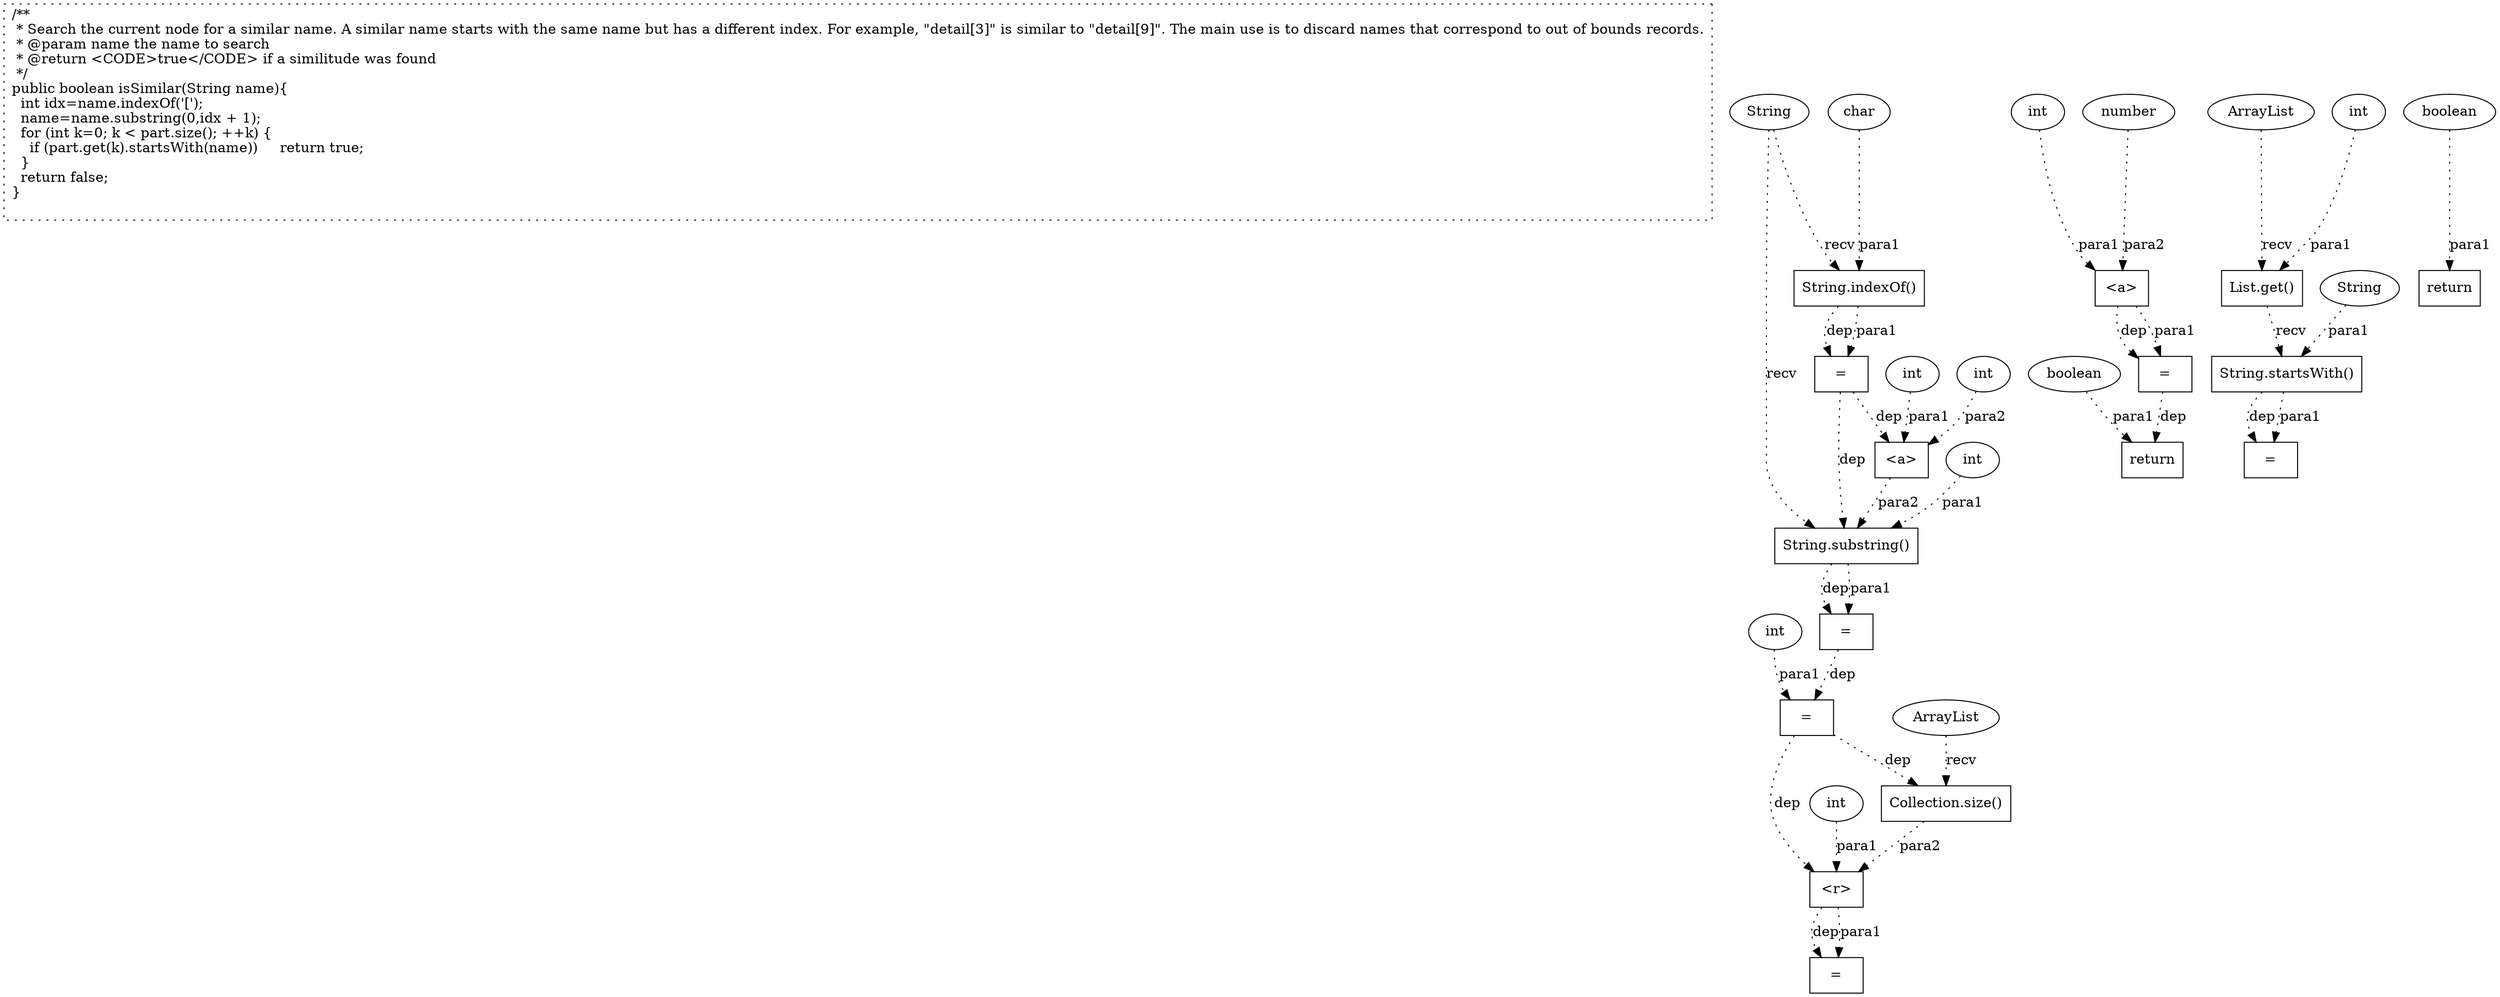 digraph "InverseStore.isSimilar#String#" {
0 [label="/** \l * Search the current node for a similar name. A similar name starts with the same name but has a different index. For example, \"detail[3]\" is similar to \"detail[9]\". The main use is to discard names that correspond to out of bounds records.\l * @param name the name to search\l * @return <CODE>true</CODE> if a similitude was found\l */\lpublic boolean isSimilar(String name){\l  int idx=name.indexOf('[');\l  name=name.substring(0,idx + 1);\l  for (int k=0; k < part.size(); ++k) {\l    if (part.get(k).startsWith(name))     return true;\l  }\l  return false;\l}\l\l" shape=box style=dotted]
1 [label="<a>" shape=box]
2 [label="<a>" shape=box]
3 [label="<r>" shape=box]
4 [label="=" shape=box]
5 [label="=" shape=box]
6 [label="=" shape=box]
7 [label="=" shape=box]
8 [label="=" shape=box]
9 [label="=" shape=box]
10 [label="ArrayList" shape=ellipse]
11 [label="ArrayList" shape=ellipse]
12 [label="Collection.size()" shape=box]
13 [label="List.get()" shape=box]
14 [label="String" shape=ellipse]
15 [label="String" shape=ellipse]
16 [label="String.indexOf()" shape=box]
17 [label="String.startsWith()" shape=box]
18 [label="String.substring()" shape=box]
19 [label="boolean" shape=ellipse]
20 [label="boolean" shape=ellipse]
21 [label="char" shape=ellipse]
22 [label="int" shape=ellipse]
23 [label="int" shape=ellipse]
24 [label="int" shape=ellipse]
25 [label="int" shape=ellipse]
26 [label="int" shape=ellipse]
27 [label="int" shape=ellipse]
28 [label="int" shape=ellipse]
29 [label="number" shape=ellipse]
30 [label="return" shape=box]
31 [label="return" shape=box]
26 -> 1 [label="para1" style=dotted];
23 -> 1 [label="para2" style=dotted];
7 -> 1 [label="dep" style=dotted];
28 -> 2 [label="para1" style=dotted];
29 -> 2 [label="para2" style=dotted];
25 -> 3 [label="para1" style=dotted];
5 -> 3 [label="dep" style=dotted];
12 -> 3 [label="para2" style=dotted];
2 -> 4 [label="dep" style=dotted];
2 -> 4 [label="para1" style=dotted];
27 -> 5 [label="para1" style=dotted];
9 -> 5 [label="dep" style=dotted];
3 -> 6 [label="dep" style=dotted];
3 -> 6 [label="para1" style=dotted];
16 -> 7 [label="dep" style=dotted];
16 -> 7 [label="para1" style=dotted];
17 -> 8 [label="dep" style=dotted];
17 -> 8 [label="para1" style=dotted];
18 -> 9 [label="dep" style=dotted];
18 -> 9 [label="para1" style=dotted];
11 -> 12 [label="recv" style=dotted];
5 -> 12 [label="dep" style=dotted];
10 -> 13 [label="recv" style=dotted];
24 -> 13 [label="para1" style=dotted];
21 -> 16 [label="para1" style=dotted];
14 -> 16 [label="recv" style=dotted];
15 -> 17 [label="para1" style=dotted];
13 -> 17 [label="recv" style=dotted];
22 -> 18 [label="para1" style=dotted];
7 -> 18 [label="dep" style=dotted];
1 -> 18 [label="para2" style=dotted];
14 -> 18 [label="recv" style=dotted];
19 -> 30 [label="para1" style=dotted];
20 -> 31 [label="para1" style=dotted];
4 -> 31 [label="dep" style=dotted];
}
